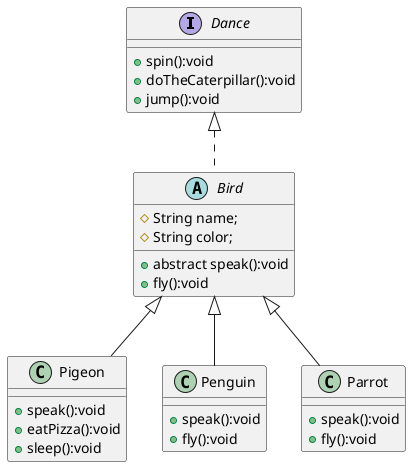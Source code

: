 @startuml

interface Dance{
    +spin():void
    +doTheCaterpillar():void
    +jump():void

}
Dance <|.. Bird

abstract class Bird{
    #String name;
    #String color;

    +abstract speak():void
    +fly():void

}



class Pigeon{
    +speak():void
    +eatPizza():void
    +sleep():void
}
Bird <|-- Pigeon

class Penguin{
    +speak():void
    +fly():void
}

Bird <|-- Penguin

class Parrot{
    +speak():void
    +fly():void
}

Bird <|-- Parrot
@enduml